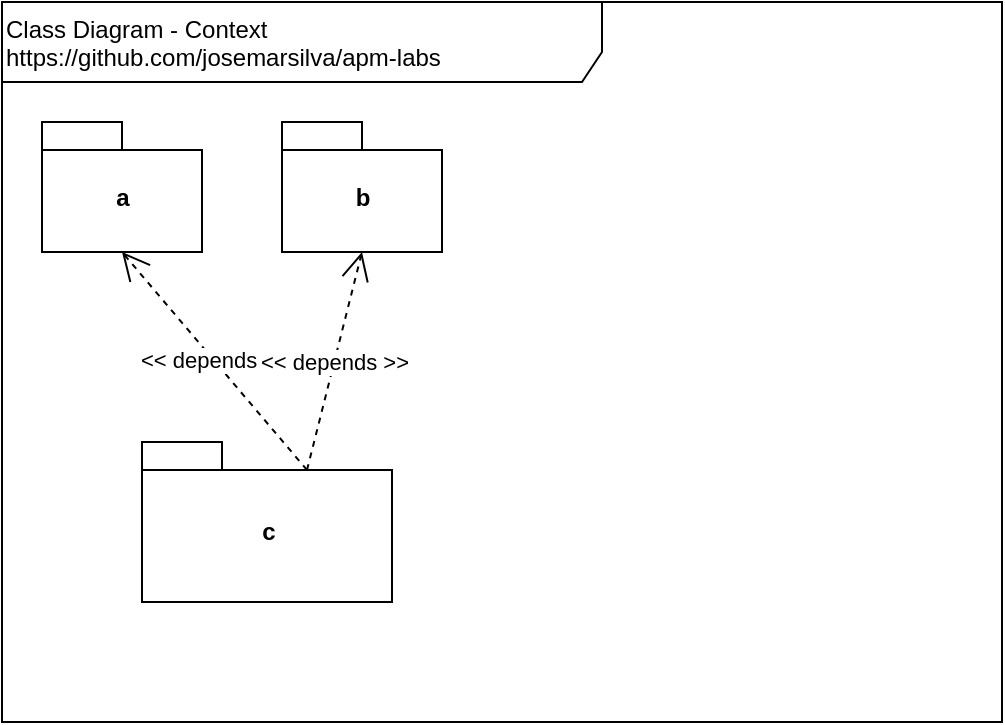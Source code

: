 <mxfile version="13.7.8" type="device"><diagram id="fMGpiNhVeqn0YMsLJxzh" name="Página-1"><mxGraphModel dx="1108" dy="534" grid="1" gridSize="10" guides="1" tooltips="1" connect="1" arrows="1" fold="1" page="1" pageScale="1" pageWidth="827" pageHeight="1169" math="0" shadow="0"><root><mxCell id="0"/><mxCell id="1" parent="0"/><mxCell id="6OetropUeBoLzL2Sj7KS-1" value="Class Diagram - Context&lt;br&gt;https://github.com/josemarsilva/apm-labs" style="shape=umlFrame;whiteSpace=wrap;html=1;width=300;height=40;verticalAlign=top;align=left;" parent="1" vertex="1"><mxGeometry x="10" y="10" width="500" height="360" as="geometry"/></mxCell><mxCell id="NNuIQbcpsFkkkyfnrant-7" value="a" style="shape=folder;fontStyle=1;spacingTop=10;tabWidth=40;tabHeight=14;tabPosition=left;html=1;" parent="1" vertex="1"><mxGeometry x="30" y="70" width="80" height="65" as="geometry"/></mxCell><mxCell id="NNuIQbcpsFkkkyfnrant-8" value="&amp;lt;&amp;lt; depends &amp;gt;&amp;gt;" style="endArrow=open;endSize=12;dashed=1;html=1;exitX=0;exitY=0;exitDx=82.5;exitDy=14;entryX=0.5;entryY=1;entryDx=0;entryDy=0;entryPerimeter=0;exitPerimeter=0;" parent="1" source="OwwrFJvwLzUy2mOzLClT-7" target="NNuIQbcpsFkkkyfnrant-7" edge="1"><mxGeometry width="160" relative="1" as="geometry"><mxPoint x="240" y="250" as="sourcePoint"/><mxPoint x="210" y="180" as="targetPoint"/></mxGeometry></mxCell><mxCell id="OwwrFJvwLzUy2mOzLClT-7" value="&lt;span&gt;c&lt;/span&gt;" style="shape=folder;fontStyle=1;spacingTop=10;tabWidth=40;tabHeight=14;tabPosition=left;html=1;" parent="1" vertex="1"><mxGeometry x="80" y="230" width="125" height="80" as="geometry"/></mxCell><mxCell id="OwwrFJvwLzUy2mOzLClT-8" value="b" style="shape=folder;fontStyle=1;spacingTop=10;tabWidth=40;tabHeight=14;tabPosition=left;html=1;" parent="1" vertex="1"><mxGeometry x="150" y="70" width="80" height="65" as="geometry"/></mxCell><mxCell id="OwwrFJvwLzUy2mOzLClT-9" value="&amp;lt;&amp;lt; depends &amp;gt;&amp;gt;" style="endArrow=open;endSize=12;dashed=1;html=1;exitX=0;exitY=0;exitDx=82.5;exitDy=14;entryX=0.5;entryY=1;entryDx=0;entryDy=0;entryPerimeter=0;exitPerimeter=0;" parent="1" source="OwwrFJvwLzUy2mOzLClT-7" target="OwwrFJvwLzUy2mOzLClT-8" edge="1"><mxGeometry width="160" relative="1" as="geometry"><mxPoint x="110" y="240" as="sourcePoint"/><mxPoint x="80" y="145" as="targetPoint"/></mxGeometry></mxCell></root></mxGraphModel></diagram></mxfile>